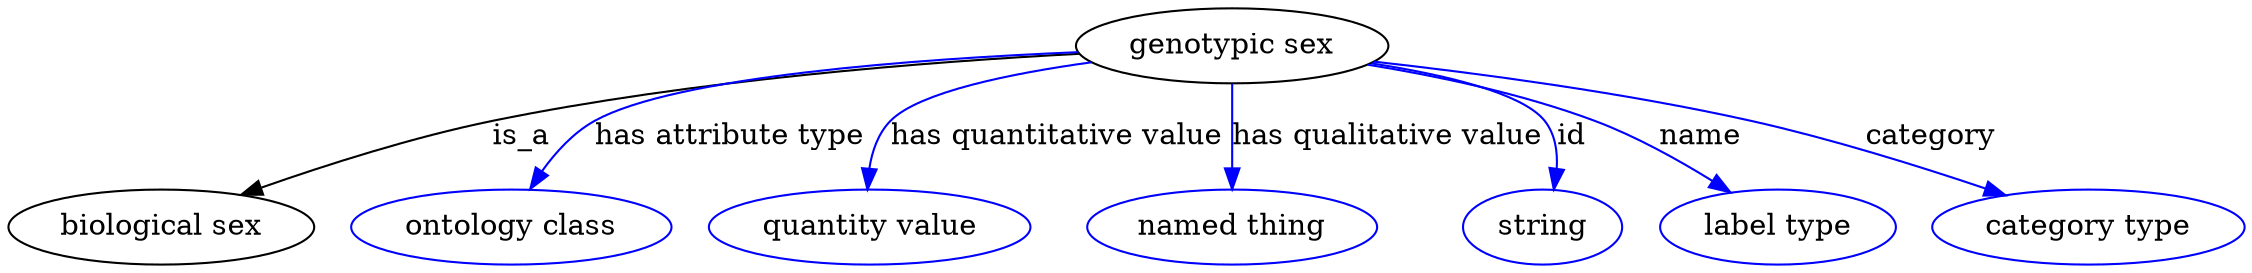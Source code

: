digraph {
	graph [bb="0,0,872.29,123"];
	node [label="\N"];
	"genotypic sex"	[height=0.5,
		label="genotypic sex",
		pos="478.79,105",
		width=1.661];
	"biological sex"	[height=0.5,
		pos="59.795,18",
		width=1.661];
	"genotypic sex" -> "biological sex"	[label=is_a,
		lp="213.79,61.5",
		pos="e,93.292,32.968 421.08,100.23 364.8,95.724 277.08,86.491 202.79,69 168.44,60.912 130.82,47.566 102.79,36.696"];
	"has attribute type"	[color=blue,
		height=0.5,
		label="ontology class",
		pos="199.79,18",
		width=1.7151];
	"genotypic sex" -> "has attribute type"	[color=blue,
		label="has attribute type",
		lp="295.79,61.5",
		pos="e,211.53,35.718 421.65,99.464 363.59,94.121 278.14,84.027 248.79,69 236.96,62.941 226.3,52.932 217.96,43.455",
		style=solid];
	"has quantitative value"	[color=blue,
		height=0.5,
		label="quantity value",
		pos="340.79,18",
		width=1.6971];
	"genotypic sex" -> "has quantitative value"	[color=blue,
		label="has quantitative value",
		lp="415.29,61.5",
		pos="e,341.88,36.435 421.69,99.625 398.57,95.099 373.27,86.224 355.79,69 349.71,63.005 346.08,54.65 343.91,46.485",
		style=solid];
	"has qualitative value"	[color=blue,
		height=0.5,
		label="named thing",
		pos="478.79,18",
		width=1.5346];
	"genotypic sex" -> "has qualitative value"	[color=blue,
		label="has qualitative value",
		lp="534.79,61.5",
		pos="e,478.79,36.175 478.79,86.799 478.79,75.163 478.79,59.548 478.79,46.237",
		style=solid];
	id	[color=blue,
		height=0.5,
		label=string,
		pos="597.79,18",
		width=0.84854];
	"genotypic sex" -> id	[color=blue,
		label=id,
		lp="604.29,61.5",
		pos="e,600.12,36.112 535.65,99.189 556.29,94.512 577.92,85.642 591.79,69 597.01,62.743 599.22,54.418 599.93,46.358",
		style=solid];
	name	[color=blue,
		height=0.5,
		label="label type",
		pos="691.79,18",
		width=1.2638];
	"genotypic sex" -> name	[color=blue,
		label=name,
		lp="657.29,61.5",
		pos="e,671.94,34.243 528.79,94.99 554.8,89.328 586.73,80.825 613.79,69 631.25,61.375 649.25,50.105 663.55,40.194",
		style=solid];
	category	[color=blue,
		height=0.5,
		label="category type",
		pos="813.79,18",
		width=1.6249];
	"genotypic sex" -> category	[color=blue,
		label=category,
		lp="746.29,61.5",
		pos="e,780.82,32.885 532.71,97.072 572.85,91.289 628.75,81.906 676.79,69 709.13,60.312 744.63,47.255 771.38,36.663",
		style=solid];
}
